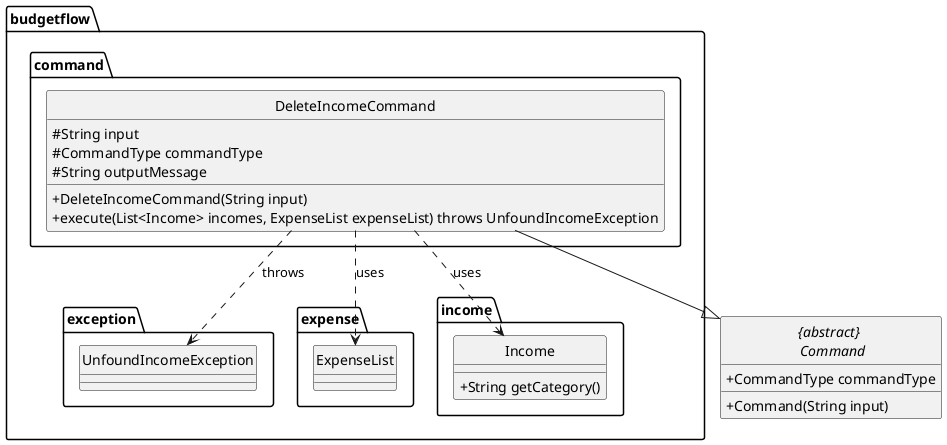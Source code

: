@startuml

hide circle
skinparam classAttributeIconSize 0

package budgetflow.command {
    class DeleteIncomeCommand {
        # String input
        # CommandType commandType
        # String outputMessage
        + DeleteIncomeCommand(String input)
        + execute(List<Income> incomes, ExpenseList expenseList) throws UnfoundIncomeException
    }
}

package budgetflow.exception {
    class UnfoundIncomeException
}

package budgetflow.expense {
    class ExpenseList
}

package budgetflow.income {
    class Income {
        + String getCategory()
    }
}

abstract class "{abstract} \n Command" {
    + Command(String input)
    + CommandType commandType
}

DeleteIncomeCommand --|> "{abstract} \n Command"
DeleteIncomeCommand ..> UnfoundIncomeException : throws
DeleteIncomeCommand ..> Income : uses
DeleteIncomeCommand ..> ExpenseList : uses

@enduml
